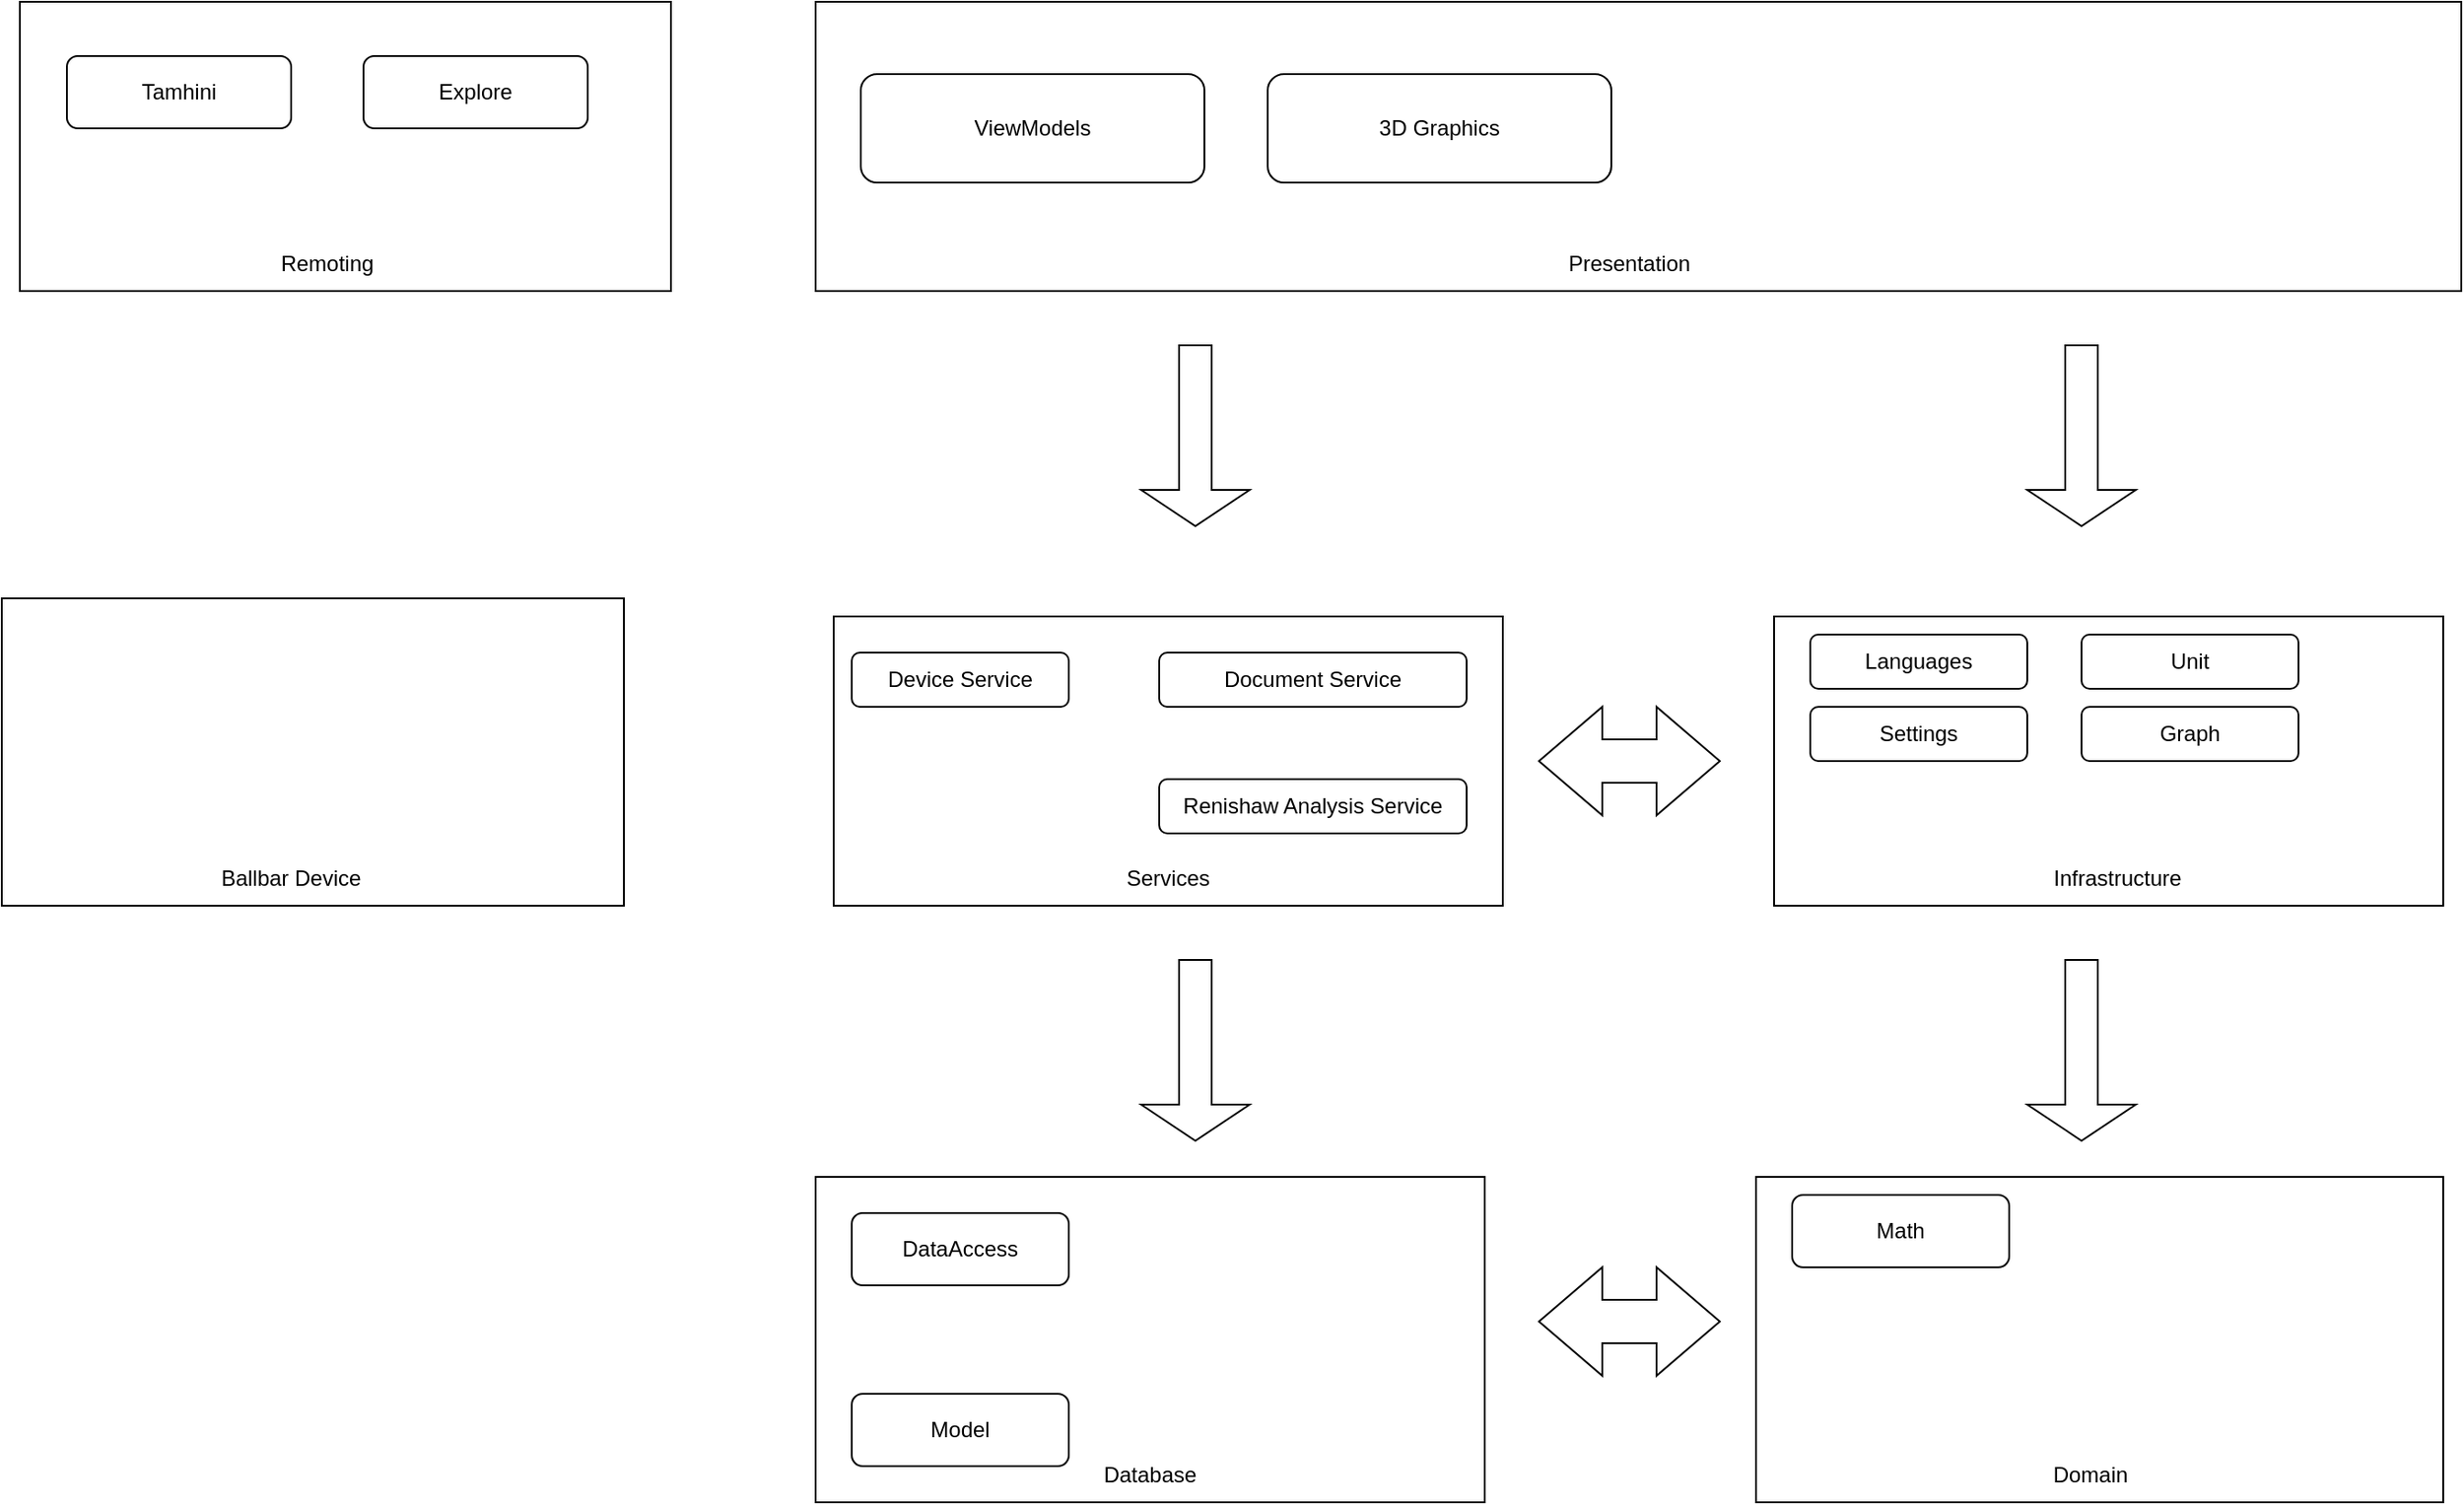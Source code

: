 <mxfile version="26.2.13" pages="4">
  <diagram name="Layered Diagram" id="qVw3ZeCgsZaBuNKjIFqS">
    <mxGraphModel dx="2607" dy="1003" grid="1" gridSize="10" guides="1" tooltips="1" connect="1" arrows="1" fold="1" page="1" pageScale="1" pageWidth="827" pageHeight="1169" math="0" shadow="0">
      <root>
        <mxCell id="0" />
        <mxCell id="1" parent="0" />
        <mxCell id="XCnNXTIFXbrZ1xSmHSeM-22" value="" style="rounded=0;whiteSpace=wrap;html=1;" vertex="1" parent="1">
          <mxGeometry x="520" y="650" width="380" height="180" as="geometry" />
        </mxCell>
        <mxCell id="XCnNXTIFXbrZ1xSmHSeM-5" value="" style="rounded=0;whiteSpace=wrap;html=1;" vertex="1" parent="1">
          <mxGeometry width="910" height="160" as="geometry" />
        </mxCell>
        <mxCell id="XCnNXTIFXbrZ1xSmHSeM-3" value="ViewModels" style="rounded=1;whiteSpace=wrap;html=1;" vertex="1" parent="1">
          <mxGeometry x="25" y="40" width="190" height="60" as="geometry" />
        </mxCell>
        <mxCell id="XCnNXTIFXbrZ1xSmHSeM-4" value="3D Graphics" style="rounded=1;whiteSpace=wrap;html=1;" vertex="1" parent="1">
          <mxGeometry x="250" y="40" width="190" height="60" as="geometry" />
        </mxCell>
        <mxCell id="XCnNXTIFXbrZ1xSmHSeM-6" value="" style="rounded=0;whiteSpace=wrap;html=1;" vertex="1" parent="1">
          <mxGeometry x="10" y="340" width="370" height="160" as="geometry" />
        </mxCell>
        <mxCell id="XCnNXTIFXbrZ1xSmHSeM-7" value="" style="rounded=0;whiteSpace=wrap;html=1;" vertex="1" parent="1">
          <mxGeometry x="530" y="340" width="370" height="160" as="geometry" />
        </mxCell>
        <mxCell id="XCnNXTIFXbrZ1xSmHSeM-8" value="Services" style="text;html=1;align=center;verticalAlign=middle;whiteSpace=wrap;rounded=0;" vertex="1" parent="1">
          <mxGeometry x="165" y="470" width="60" height="30" as="geometry" />
        </mxCell>
        <mxCell id="XCnNXTIFXbrZ1xSmHSeM-9" value="Infrastructure" style="text;html=1;align=center;verticalAlign=middle;whiteSpace=wrap;rounded=0;" vertex="1" parent="1">
          <mxGeometry x="690" y="470" width="60" height="30" as="geometry" />
        </mxCell>
        <mxCell id="XCnNXTIFXbrZ1xSmHSeM-10" value="Device Service" style="rounded=1;whiteSpace=wrap;html=1;" vertex="1" parent="1">
          <mxGeometry x="20" y="360" width="120" height="30" as="geometry" />
        </mxCell>
        <mxCell id="XCnNXTIFXbrZ1xSmHSeM-11" value="Document Service" style="rounded=1;whiteSpace=wrap;html=1;" vertex="1" parent="1">
          <mxGeometry x="190" y="360" width="170" height="30" as="geometry" />
        </mxCell>
        <mxCell id="XCnNXTIFXbrZ1xSmHSeM-12" value="Renishaw Analysis Service" style="rounded=1;whiteSpace=wrap;html=1;" vertex="1" parent="1">
          <mxGeometry x="190" y="430" width="170" height="30" as="geometry" />
        </mxCell>
        <mxCell id="XCnNXTIFXbrZ1xSmHSeM-13" value="Languages" style="rounded=1;whiteSpace=wrap;html=1;" vertex="1" parent="1">
          <mxGeometry x="550" y="350" width="120" height="30" as="geometry" />
        </mxCell>
        <mxCell id="XCnNXTIFXbrZ1xSmHSeM-14" value="Unit" style="rounded=1;whiteSpace=wrap;html=1;" vertex="1" parent="1">
          <mxGeometry x="700" y="350" width="120" height="30" as="geometry" />
        </mxCell>
        <mxCell id="XCnNXTIFXbrZ1xSmHSeM-15" value="Settings" style="rounded=1;whiteSpace=wrap;html=1;" vertex="1" parent="1">
          <mxGeometry x="550" y="390" width="120" height="30" as="geometry" />
        </mxCell>
        <mxCell id="XCnNXTIFXbrZ1xSmHSeM-16" value="Graph" style="rounded=1;whiteSpace=wrap;html=1;" vertex="1" parent="1">
          <mxGeometry x="700" y="390" width="120" height="30" as="geometry" />
        </mxCell>
        <mxCell id="XCnNXTIFXbrZ1xSmHSeM-17" value="" style="rounded=0;whiteSpace=wrap;html=1;" vertex="1" parent="1">
          <mxGeometry y="650" width="370" height="180" as="geometry" />
        </mxCell>
        <mxCell id="XCnNXTIFXbrZ1xSmHSeM-18" value="Model" style="rounded=1;whiteSpace=wrap;html=1;" vertex="1" parent="1">
          <mxGeometry x="20" y="770" width="120" height="40" as="geometry" />
        </mxCell>
        <mxCell id="XCnNXTIFXbrZ1xSmHSeM-19" value="Math" style="rounded=1;whiteSpace=wrap;html=1;" vertex="1" parent="1">
          <mxGeometry x="540" y="660" width="120" height="40" as="geometry" />
        </mxCell>
        <mxCell id="XCnNXTIFXbrZ1xSmHSeM-20" value="DataAccess" style="rounded=1;whiteSpace=wrap;html=1;" vertex="1" parent="1">
          <mxGeometry x="20" y="670" width="120" height="40" as="geometry" />
        </mxCell>
        <mxCell id="XCnNXTIFXbrZ1xSmHSeM-23" value="Database" style="text;html=1;align=center;verticalAlign=middle;whiteSpace=wrap;rounded=0;" vertex="1" parent="1">
          <mxGeometry x="155" y="800" width="60" height="30" as="geometry" />
        </mxCell>
        <mxCell id="XCnNXTIFXbrZ1xSmHSeM-24" value="Domain" style="text;html=1;align=center;verticalAlign=middle;whiteSpace=wrap;rounded=0;" vertex="1" parent="1">
          <mxGeometry x="675" y="800" width="60" height="30" as="geometry" />
        </mxCell>
        <mxCell id="XCnNXTIFXbrZ1xSmHSeM-25" value="" style="shape=singleArrow;direction=south;whiteSpace=wrap;html=1;" vertex="1" parent="1">
          <mxGeometry x="180" y="190" width="60" height="100" as="geometry" />
        </mxCell>
        <mxCell id="XCnNXTIFXbrZ1xSmHSeM-26" value="" style="shape=singleArrow;direction=south;whiteSpace=wrap;html=1;" vertex="1" parent="1">
          <mxGeometry x="670" y="190" width="60" height="100" as="geometry" />
        </mxCell>
        <mxCell id="XCnNXTIFXbrZ1xSmHSeM-27" value="" style="shape=singleArrow;direction=south;whiteSpace=wrap;html=1;" vertex="1" parent="1">
          <mxGeometry x="180" y="530" width="60" height="100" as="geometry" />
        </mxCell>
        <mxCell id="XCnNXTIFXbrZ1xSmHSeM-28" value="" style="shape=singleArrow;direction=south;whiteSpace=wrap;html=1;" vertex="1" parent="1">
          <mxGeometry x="670" y="530" width="60" height="100" as="geometry" />
        </mxCell>
        <mxCell id="XCnNXTIFXbrZ1xSmHSeM-29" value="" style="html=1;shadow=0;dashed=0;align=center;verticalAlign=middle;shape=mxgraph.arrows2.twoWayArrow;dy=0.6;dx=35;" vertex="1" parent="1">
          <mxGeometry x="400" y="390" width="100" height="60" as="geometry" />
        </mxCell>
        <mxCell id="XCnNXTIFXbrZ1xSmHSeM-30" value="" style="html=1;shadow=0;dashed=0;align=center;verticalAlign=middle;shape=mxgraph.arrows2.twoWayArrow;dy=0.6;dx=35;" vertex="1" parent="1">
          <mxGeometry x="400" y="700" width="100" height="60" as="geometry" />
        </mxCell>
        <mxCell id="XCnNXTIFXbrZ1xSmHSeM-31" value="" style="rounded=0;whiteSpace=wrap;html=1;" vertex="1" parent="1">
          <mxGeometry x="-450" y="330" width="344" height="170" as="geometry" />
        </mxCell>
        <mxCell id="XCnNXTIFXbrZ1xSmHSeM-32" value="Ballbar Device" style="text;html=1;align=center;verticalAlign=middle;whiteSpace=wrap;rounded=0;" vertex="1" parent="1">
          <mxGeometry x="-330" y="470" width="80" height="30" as="geometry" />
        </mxCell>
        <mxCell id="XCnNXTIFXbrZ1xSmHSeM-34" value="" style="rounded=0;whiteSpace=wrap;html=1;" vertex="1" parent="1">
          <mxGeometry x="-440" width="360" height="160" as="geometry" />
        </mxCell>
        <mxCell id="XCnNXTIFXbrZ1xSmHSeM-35" value="Remoting" style="text;html=1;align=center;verticalAlign=middle;whiteSpace=wrap;rounded=0;" vertex="1" parent="1">
          <mxGeometry x="-300" y="130" width="60" height="30" as="geometry" />
        </mxCell>
        <mxCell id="XCnNXTIFXbrZ1xSmHSeM-36" value="Tamhini" style="rounded=1;whiteSpace=wrap;html=1;" vertex="1" parent="1">
          <mxGeometry x="-414" y="30" width="124" height="40" as="geometry" />
        </mxCell>
        <mxCell id="XCnNXTIFXbrZ1xSmHSeM-37" value="Explore" style="rounded=1;whiteSpace=wrap;html=1;" vertex="1" parent="1">
          <mxGeometry x="-250" y="30" width="124" height="40" as="geometry" />
        </mxCell>
        <mxCell id="XCnNXTIFXbrZ1xSmHSeM-39" value="Presentation" style="text;html=1;align=center;verticalAlign=middle;whiteSpace=wrap;rounded=0;" vertex="1" parent="1">
          <mxGeometry x="420" y="130" width="60" height="30" as="geometry" />
        </mxCell>
      </root>
    </mxGraphModel>
  </diagram>
  <diagram id="iSovOzGjQ3j6tW4uzlxH" name="Use-Case Diagram">
    <mxGraphModel dx="1246" dy="702" grid="1" gridSize="10" guides="1" tooltips="1" connect="1" arrows="1" fold="1" page="1" pageScale="1" pageWidth="827" pageHeight="1169" math="0" shadow="0">
      <root>
        <mxCell id="0" />
        <mxCell id="1" parent="0" />
        <mxCell id="AtKZkPcU0iFPJ2RVdHrF-6" value="Operator" style="shape=umlActor;html=1;verticalLabelPosition=bottom;verticalAlign=top;align=center;" vertex="1" parent="1">
          <mxGeometry x="60" y="160" width="30" height="60" as="geometry" />
        </mxCell>
        <mxCell id="AtKZkPcU0iFPJ2RVdHrF-7" value="" style="rounded=0;whiteSpace=wrap;html=1;" vertex="1" parent="1">
          <mxGeometry x="160" y="40" width="570" height="600" as="geometry" />
        </mxCell>
        <mxCell id="AtKZkPcU0iFPJ2RVdHrF-8" value="Capture test" style="ellipse;whiteSpace=wrap;html=1;fillColor=#dae8fc;strokeColor=#6c8ebf;" vertex="1" parent="1">
          <mxGeometry x="220" y="50" width="140" height="70" as="geometry" />
        </mxCell>
        <mxCell id="AtKZkPcU0iFPJ2RVdHrF-9" value="Save test" style="ellipse;whiteSpace=wrap;html=1;fillColor=#dae8fc;strokeColor=#6c8ebf;" vertex="1" parent="1">
          <mxGeometry x="230" y="180" width="140" height="70" as="geometry" />
        </mxCell>
        <mxCell id="AtKZkPcU0iFPJ2RVdHrF-10" value="Calibrate Ballbar" style="ellipse;whiteSpace=wrap;html=1;fillColor=#dae8fc;strokeColor=#6c8ebf;" vertex="1" parent="1">
          <mxGeometry x="520" y="350" width="140" height="70" as="geometry" />
        </mxCell>
        <mxCell id="AtKZkPcU0iFPJ2RVdHrF-11" value="Quick Check" style="ellipse;whiteSpace=wrap;html=1;fillColor=#dae8fc;strokeColor=#6c8ebf;" vertex="1" parent="1">
          <mxGeometry x="440" y="220" width="140" height="70" as="geometry" />
        </mxCell>
        <mxCell id="AtKZkPcU0iFPJ2RVdHrF-13" value="&amp;lt;&amp;lt;include&amp;gt;&amp;gt;" style="edgeStyle=none;html=1;endArrow=open;verticalAlign=bottom;dashed=1;labelBackgroundColor=none;rounded=0;exitX=1;exitY=0.5;exitDx=0;exitDy=0;" edge="1" parent="1" source="AtKZkPcU0iFPJ2RVdHrF-8" target="AtKZkPcU0iFPJ2RVdHrF-11">
          <mxGeometry width="160" relative="1" as="geometry">
            <mxPoint x="330" y="360" as="sourcePoint" />
            <mxPoint x="490" y="360" as="targetPoint" />
          </mxGeometry>
        </mxCell>
        <mxCell id="AtKZkPcU0iFPJ2RVdHrF-14" value="Multi Plane capture" style="ellipse;whiteSpace=wrap;html=1;fillColor=#dae8fc;strokeColor=#6c8ebf;" vertex="1" parent="1">
          <mxGeometry x="530" y="50" width="140" height="70" as="geometry" />
        </mxCell>
        <mxCell id="AtKZkPcU0iFPJ2RVdHrF-15" value="&amp;lt;&amp;lt;extend&amp;gt;&amp;gt;" style="edgeStyle=none;html=1;startArrow=open;endArrow=none;startSize=12;verticalAlign=bottom;dashed=1;labelBackgroundColor=none;rounded=0;entryX=0;entryY=0.5;entryDx=0;entryDy=0;" edge="1" parent="1" source="AtKZkPcU0iFPJ2RVdHrF-8" target="AtKZkPcU0iFPJ2RVdHrF-14">
          <mxGeometry width="160" relative="1" as="geometry">
            <mxPoint x="330" y="360" as="sourcePoint" />
            <mxPoint x="490" y="360" as="targetPoint" />
          </mxGeometry>
        </mxCell>
        <mxCell id="AtKZkPcU0iFPJ2RVdHrF-16" value="Setup Ballbar" style="ellipse;whiteSpace=wrap;html=1;fillColor=#dae8fc;strokeColor=#6c8ebf;" vertex="1" parent="1">
          <mxGeometry x="220" y="550" width="140" height="70" as="geometry" />
        </mxCell>
        <mxCell id="AtKZkPcU0iFPJ2RVdHrF-17" value="&amp;lt;&amp;lt;include&amp;gt;&amp;gt;" style="edgeStyle=none;html=1;endArrow=open;verticalAlign=bottom;dashed=1;labelBackgroundColor=none;rounded=0;" edge="1" parent="1" source="AtKZkPcU0iFPJ2RVdHrF-16" target="AtKZkPcU0iFPJ2RVdHrF-11">
          <mxGeometry width="160" relative="1" as="geometry">
            <mxPoint x="380" y="520" as="sourcePoint" />
            <mxPoint x="530" y="678" as="targetPoint" />
          </mxGeometry>
        </mxCell>
        <mxCell id="AtKZkPcU0iFPJ2RVdHrF-18" value="Admin" style="shape=umlActor;html=1;verticalLabelPosition=bottom;verticalAlign=top;align=center;" vertex="1" parent="1">
          <mxGeometry x="60" y="555" width="30" height="60" as="geometry" />
        </mxCell>
        <mxCell id="AtKZkPcU0iFPJ2RVdHrF-20" value="" style="edgeStyle=none;html=1;endArrow=none;verticalAlign=bottom;rounded=0;entryX=0.03;entryY=0.636;entryDx=0;entryDy=0;entryPerimeter=0;" edge="1" parent="1" target="AtKZkPcU0iFPJ2RVdHrF-8">
          <mxGeometry width="160" relative="1" as="geometry">
            <mxPoint x="110" y="190" as="sourcePoint" />
            <mxPoint x="490" y="360" as="targetPoint" />
          </mxGeometry>
        </mxCell>
        <mxCell id="AtKZkPcU0iFPJ2RVdHrF-21" value="" style="edgeStyle=none;html=1;endArrow=none;verticalAlign=bottom;rounded=0;" edge="1" parent="1" target="AtKZkPcU0iFPJ2RVdHrF-9">
          <mxGeometry width="160" relative="1" as="geometry">
            <mxPoint x="110" y="210" as="sourcePoint" />
            <mxPoint x="234" y="155" as="targetPoint" />
          </mxGeometry>
        </mxCell>
        <mxCell id="AtKZkPcU0iFPJ2RVdHrF-23" value="" style="edgeStyle=none;html=1;endArrow=none;verticalAlign=bottom;rounded=0;exitX=0.5;exitY=0.5;exitDx=0;exitDy=0;exitPerimeter=0;entryX=0;entryY=0.5;entryDx=0;entryDy=0;" edge="1" parent="1" source="AtKZkPcU0iFPJ2RVdHrF-18" target="AtKZkPcU0iFPJ2RVdHrF-16">
          <mxGeometry width="160" relative="1" as="geometry">
            <mxPoint x="81" y="191" as="sourcePoint" />
            <mxPoint x="230" y="405" as="targetPoint" />
          </mxGeometry>
        </mxCell>
        <mxCell id="AtKZkPcU0iFPJ2RVdHrF-24" value="" style="edgeStyle=none;html=1;endArrow=block;endFill=0;endSize=12;verticalAlign=bottom;rounded=0;" edge="1" parent="1">
          <mxGeometry width="160" relative="1" as="geometry">
            <mxPoint x="74.5" y="480" as="sourcePoint" />
            <mxPoint x="74.5" y="260" as="targetPoint" />
          </mxGeometry>
        </mxCell>
        <mxCell id="AtKZkPcU0iFPJ2RVdHrF-25" value="Analyze test" style="ellipse;whiteSpace=wrap;html=1;fillColor=#dae8fc;strokeColor=#6c8ebf;" vertex="1" parent="1">
          <mxGeometry x="240" y="340" width="140" height="70" as="geometry" />
        </mxCell>
        <mxCell id="AtKZkPcU0iFPJ2RVdHrF-26" value="" style="edgeStyle=none;html=1;endArrow=none;verticalAlign=bottom;rounded=0;entryX=0;entryY=0.5;entryDx=0;entryDy=0;" edge="1" parent="1" target="AtKZkPcU0iFPJ2RVdHrF-25">
          <mxGeometry width="160" relative="1" as="geometry">
            <mxPoint x="110" y="260" as="sourcePoint" />
            <mxPoint x="250" y="335" as="targetPoint" />
          </mxGeometry>
        </mxCell>
        <mxCell id="H9fydCI9G_FKdwkJutKW-1" value="&amp;lt;&amp;lt;include&amp;gt;&amp;gt;" style="edgeStyle=none;html=1;endArrow=open;verticalAlign=bottom;dashed=1;labelBackgroundColor=none;rounded=0;entryX=0.387;entryY=0;entryDx=0;entryDy=0;entryPerimeter=0;" edge="1" parent="1" source="AtKZkPcU0iFPJ2RVdHrF-11" target="AtKZkPcU0iFPJ2RVdHrF-10">
          <mxGeometry width="160" relative="1" as="geometry">
            <mxPoint x="549" y="271" as="sourcePoint" />
            <mxPoint x="671" y="409" as="targetPoint" />
          </mxGeometry>
        </mxCell>
      </root>
    </mxGraphModel>
  </diagram>
  <diagram id="2c_iZmHY-w1HCeJv4Sja" name="Ballbar Connection Sequence Diagram">
    <mxGraphModel dx="1246" dy="702" grid="1" gridSize="10" guides="1" tooltips="1" connect="1" arrows="1" fold="1" page="1" pageScale="1" pageWidth="827" pageHeight="1169" math="0" shadow="0">
      <root>
        <mxCell id="0" />
        <mxCell id="1" parent="0" />
        <mxCell id="KF1buy_FZuKoMvx1vkpZ-1" value="Caesar" style="shape=umlLifeline;perimeter=lifelinePerimeter;whiteSpace=wrap;html=1;container=1;dropTarget=0;collapsible=0;recursiveResize=0;outlineConnect=0;portConstraint=eastwest;newEdgeStyle={&quot;edgeStyle&quot;:&quot;elbowEdgeStyle&quot;,&quot;elbow&quot;:&quot;vertical&quot;,&quot;curved&quot;:0,&quot;rounded&quot;:0};" vertex="1" parent="1">
          <mxGeometry x="170" y="40" width="100" height="300" as="geometry" />
        </mxCell>
        <mxCell id="KF1buy_FZuKoMvx1vkpZ-2" value="QC-2W" style="shape=umlLifeline;perimeter=lifelinePerimeter;whiteSpace=wrap;html=1;container=1;dropTarget=0;collapsible=0;recursiveResize=0;outlineConnect=0;portConstraint=eastwest;newEdgeStyle={&quot;edgeStyle&quot;:&quot;elbowEdgeStyle&quot;,&quot;elbow&quot;:&quot;vertical&quot;,&quot;curved&quot;:0,&quot;rounded&quot;:0};" vertex="1" parent="1">
          <mxGeometry x="470" y="40" width="100" height="300" as="geometry" />
        </mxCell>
      </root>
    </mxGraphModel>
  </diagram>
  <diagram id="2QwJKj7Mu39O30W0aK68" name="Test capture sequence diagram">
    <mxGraphModel dx="1246" dy="702" grid="1" gridSize="10" guides="1" tooltips="1" connect="1" arrows="1" fold="1" page="1" pageScale="1" pageWidth="827" pageHeight="1169" math="0" shadow="0">
      <root>
        <mxCell id="0" />
        <mxCell id="1" parent="0" />
        <mxCell id="y7AqyQ8qaeDFnQvhyXsQ-1" value="Caesar" style="shape=umlLifeline;perimeter=lifelinePerimeter;whiteSpace=wrap;html=1;container=1;dropTarget=0;collapsible=0;recursiveResize=0;outlineConnect=0;portConstraint=eastwest;newEdgeStyle={&quot;edgeStyle&quot;:&quot;elbowEdgeStyle&quot;,&quot;elbow&quot;:&quot;vertical&quot;,&quot;curved&quot;:0,&quot;rounded&quot;:0};" vertex="1" parent="1">
          <mxGeometry x="130" y="80" width="100" height="300" as="geometry" />
        </mxCell>
        <mxCell id="y7AqyQ8qaeDFnQvhyXsQ-2" value="QC-20W" style="shape=umlLifeline;perimeter=lifelinePerimeter;whiteSpace=wrap;html=1;container=1;dropTarget=0;collapsible=0;recursiveResize=0;outlineConnect=0;portConstraint=eastwest;newEdgeStyle={&quot;edgeStyle&quot;:&quot;elbowEdgeStyle&quot;,&quot;elbow&quot;:&quot;vertical&quot;,&quot;curved&quot;:0,&quot;rounded&quot;:0};" vertex="1" parent="1">
          <mxGeometry x="350" y="80" width="100" height="300" as="geometry" />
        </mxCell>
        <mxCell id="y7AqyQ8qaeDFnQvhyXsQ-3" value="Machine" style="shape=umlLifeline;perimeter=lifelinePerimeter;whiteSpace=wrap;html=1;container=1;dropTarget=0;collapsible=0;recursiveResize=0;outlineConnect=0;portConstraint=eastwest;newEdgeStyle={&quot;curved&quot;:0,&quot;rounded&quot;:0};" vertex="1" parent="1">
          <mxGeometry x="580" y="80" width="100" height="300" as="geometry" />
        </mxCell>
      </root>
    </mxGraphModel>
  </diagram>
</mxfile>
